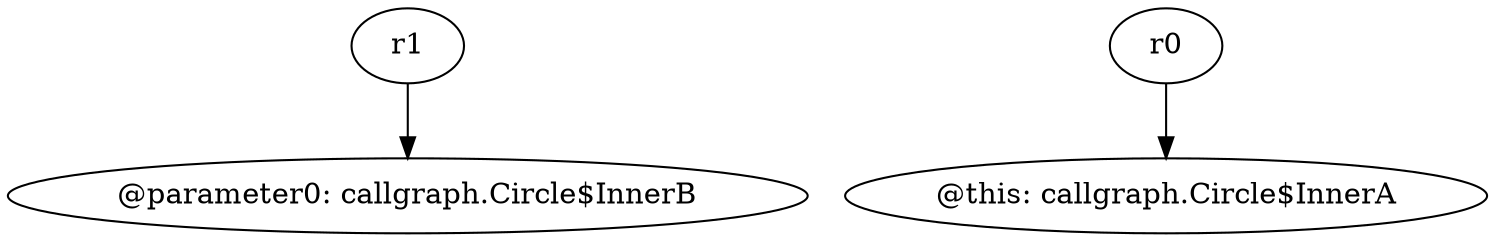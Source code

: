 digraph g {
0[label="r1"]
1[label="@parameter0: callgraph.Circle$InnerB"]
0->1[label=""]
2[label="r0"]
3[label="@this: callgraph.Circle$InnerA"]
2->3[label=""]
}